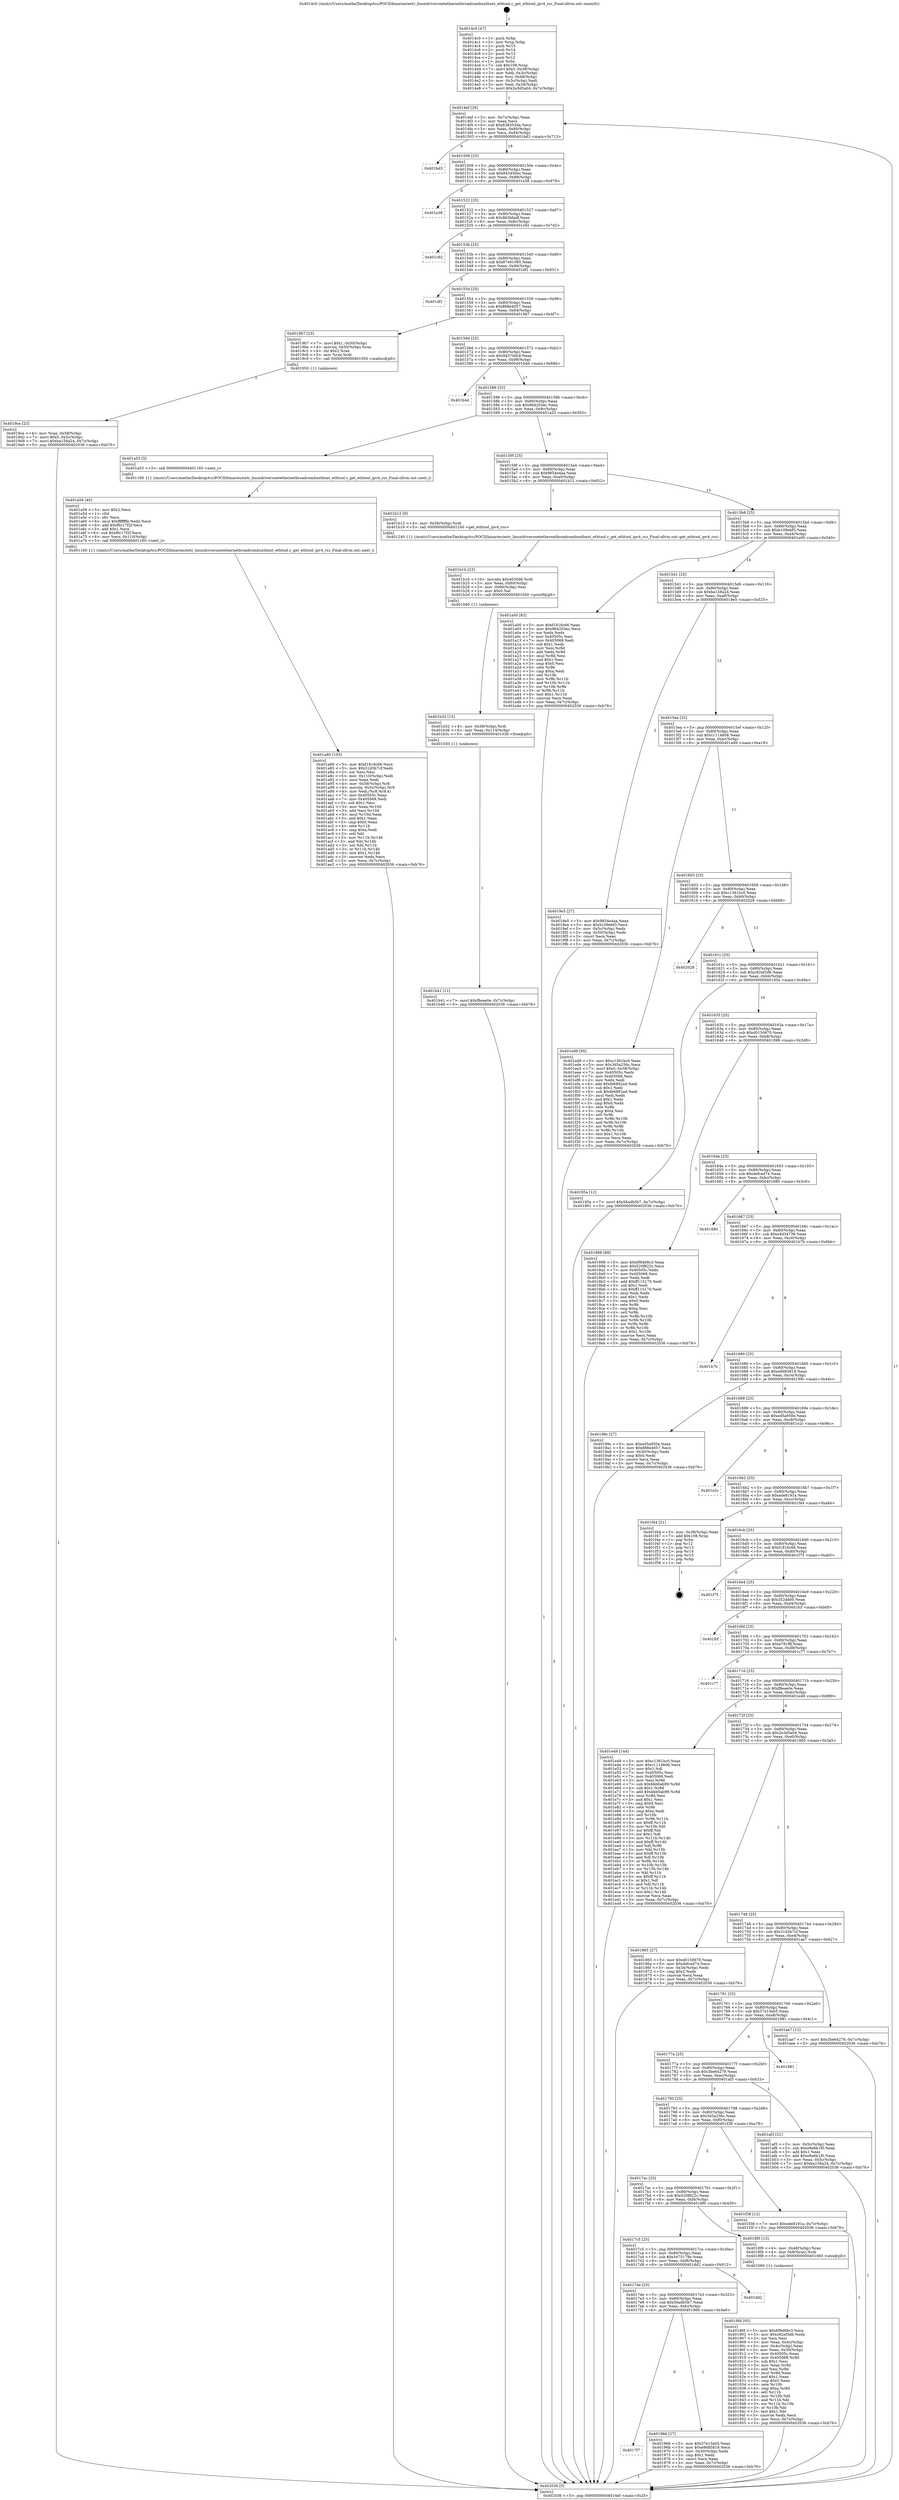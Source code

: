 digraph "0x4014c0" {
  label = "0x4014c0 (/mnt/c/Users/mathe/Desktop/tcc/POCII/binaries/extr_linuxdriversnetethernetbroadcombnxtbnxt_ethtool.c_get_ethtool_ipv4_rss_Final-ollvm.out::main(0))"
  labelloc = "t"
  node[shape=record]

  Entry [label="",width=0.3,height=0.3,shape=circle,fillcolor=black,style=filled]
  "0x4014ef" [label="{
     0x4014ef [26]\l
     | [instrs]\l
     &nbsp;&nbsp;0x4014ef \<+3\>: mov -0x7c(%rbp),%eax\l
     &nbsp;&nbsp;0x4014f2 \<+2\>: mov %eax,%ecx\l
     &nbsp;&nbsp;0x4014f4 \<+6\>: sub $0x838203da,%ecx\l
     &nbsp;&nbsp;0x4014fa \<+3\>: mov %eax,-0x80(%rbp)\l
     &nbsp;&nbsp;0x4014fd \<+6\>: mov %ecx,-0x84(%rbp)\l
     &nbsp;&nbsp;0x401503 \<+6\>: je 0000000000401bd3 \<main+0x713\>\l
  }"]
  "0x401bd3" [label="{
     0x401bd3\l
  }", style=dashed]
  "0x401509" [label="{
     0x401509 [25]\l
     | [instrs]\l
     &nbsp;&nbsp;0x401509 \<+5\>: jmp 000000000040150e \<main+0x4e\>\l
     &nbsp;&nbsp;0x40150e \<+3\>: mov -0x80(%rbp),%eax\l
     &nbsp;&nbsp;0x401511 \<+5\>: sub $0x843450ec,%eax\l
     &nbsp;&nbsp;0x401516 \<+6\>: mov %eax,-0x88(%rbp)\l
     &nbsp;&nbsp;0x40151c \<+6\>: je 0000000000401e38 \<main+0x978\>\l
  }"]
  Exit [label="",width=0.3,height=0.3,shape=circle,fillcolor=black,style=filled,peripheries=2]
  "0x401e38" [label="{
     0x401e38\l
  }", style=dashed]
  "0x401522" [label="{
     0x401522 [25]\l
     | [instrs]\l
     &nbsp;&nbsp;0x401522 \<+5\>: jmp 0000000000401527 \<main+0x67\>\l
     &nbsp;&nbsp;0x401527 \<+3\>: mov -0x80(%rbp),%eax\l
     &nbsp;&nbsp;0x40152a \<+5\>: sub $0x863bfadf,%eax\l
     &nbsp;&nbsp;0x40152f \<+6\>: mov %eax,-0x8c(%rbp)\l
     &nbsp;&nbsp;0x401535 \<+6\>: je 0000000000401c92 \<main+0x7d2\>\l
  }"]
  "0x401b41" [label="{
     0x401b41 [12]\l
     | [instrs]\l
     &nbsp;&nbsp;0x401b41 \<+7\>: movl $0xf8eae0e,-0x7c(%rbp)\l
     &nbsp;&nbsp;0x401b48 \<+5\>: jmp 0000000000402036 \<main+0xb76\>\l
  }"]
  "0x401c92" [label="{
     0x401c92\l
  }", style=dashed]
  "0x40153b" [label="{
     0x40153b [25]\l
     | [instrs]\l
     &nbsp;&nbsp;0x40153b \<+5\>: jmp 0000000000401540 \<main+0x80\>\l
     &nbsp;&nbsp;0x401540 \<+3\>: mov -0x80(%rbp),%eax\l
     &nbsp;&nbsp;0x401543 \<+5\>: sub $0x87e81085,%eax\l
     &nbsp;&nbsp;0x401548 \<+6\>: mov %eax,-0x90(%rbp)\l
     &nbsp;&nbsp;0x40154e \<+6\>: je 0000000000401df1 \<main+0x931\>\l
  }"]
  "0x401b32" [label="{
     0x401b32 [15]\l
     | [instrs]\l
     &nbsp;&nbsp;0x401b32 \<+4\>: mov -0x58(%rbp),%rdi\l
     &nbsp;&nbsp;0x401b36 \<+6\>: mov %eax,-0x114(%rbp)\l
     &nbsp;&nbsp;0x401b3c \<+5\>: call 0000000000401030 \<free@plt\>\l
     | [calls]\l
     &nbsp;&nbsp;0x401030 \{1\} (unknown)\l
  }"]
  "0x401df1" [label="{
     0x401df1\l
  }", style=dashed]
  "0x401554" [label="{
     0x401554 [25]\l
     | [instrs]\l
     &nbsp;&nbsp;0x401554 \<+5\>: jmp 0000000000401559 \<main+0x99\>\l
     &nbsp;&nbsp;0x401559 \<+3\>: mov -0x80(%rbp),%eax\l
     &nbsp;&nbsp;0x40155c \<+5\>: sub $0x888e4057,%eax\l
     &nbsp;&nbsp;0x401561 \<+6\>: mov %eax,-0x94(%rbp)\l
     &nbsp;&nbsp;0x401567 \<+6\>: je 00000000004019b7 \<main+0x4f7\>\l
  }"]
  "0x401b1b" [label="{
     0x401b1b [23]\l
     | [instrs]\l
     &nbsp;&nbsp;0x401b1b \<+10\>: movabs $0x4030d6,%rdi\l
     &nbsp;&nbsp;0x401b25 \<+3\>: mov %eax,-0x60(%rbp)\l
     &nbsp;&nbsp;0x401b28 \<+3\>: mov -0x60(%rbp),%esi\l
     &nbsp;&nbsp;0x401b2b \<+2\>: mov $0x0,%al\l
     &nbsp;&nbsp;0x401b2d \<+5\>: call 0000000000401040 \<printf@plt\>\l
     | [calls]\l
     &nbsp;&nbsp;0x401040 \{1\} (unknown)\l
  }"]
  "0x4019b7" [label="{
     0x4019b7 [23]\l
     | [instrs]\l
     &nbsp;&nbsp;0x4019b7 \<+7\>: movl $0x1,-0x50(%rbp)\l
     &nbsp;&nbsp;0x4019be \<+4\>: movslq -0x50(%rbp),%rax\l
     &nbsp;&nbsp;0x4019c2 \<+4\>: shl $0x2,%rax\l
     &nbsp;&nbsp;0x4019c6 \<+3\>: mov %rax,%rdi\l
     &nbsp;&nbsp;0x4019c9 \<+5\>: call 0000000000401050 \<malloc@plt\>\l
     | [calls]\l
     &nbsp;&nbsp;0x401050 \{1\} (unknown)\l
  }"]
  "0x40156d" [label="{
     0x40156d [25]\l
     | [instrs]\l
     &nbsp;&nbsp;0x40156d \<+5\>: jmp 0000000000401572 \<main+0xb2\>\l
     &nbsp;&nbsp;0x401572 \<+3\>: mov -0x80(%rbp),%eax\l
     &nbsp;&nbsp;0x401575 \<+5\>: sub $0x94370dc9,%eax\l
     &nbsp;&nbsp;0x40157a \<+6\>: mov %eax,-0x98(%rbp)\l
     &nbsp;&nbsp;0x401580 \<+6\>: je 0000000000401b4d \<main+0x68d\>\l
  }"]
  "0x401a80" [label="{
     0x401a80 [103]\l
     | [instrs]\l
     &nbsp;&nbsp;0x401a80 \<+5\>: mov $0xf1816c66,%ecx\l
     &nbsp;&nbsp;0x401a85 \<+5\>: mov $0x31d3b7cf,%edx\l
     &nbsp;&nbsp;0x401a8a \<+2\>: xor %esi,%esi\l
     &nbsp;&nbsp;0x401a8c \<+6\>: mov -0x110(%rbp),%edi\l
     &nbsp;&nbsp;0x401a92 \<+3\>: imul %eax,%edi\l
     &nbsp;&nbsp;0x401a95 \<+4\>: mov -0x58(%rbp),%r8\l
     &nbsp;&nbsp;0x401a99 \<+4\>: movslq -0x5c(%rbp),%r9\l
     &nbsp;&nbsp;0x401a9d \<+4\>: mov %edi,(%r8,%r9,4)\l
     &nbsp;&nbsp;0x401aa1 \<+7\>: mov 0x40505c,%eax\l
     &nbsp;&nbsp;0x401aa8 \<+7\>: mov 0x405068,%edi\l
     &nbsp;&nbsp;0x401aaf \<+3\>: sub $0x1,%esi\l
     &nbsp;&nbsp;0x401ab2 \<+3\>: mov %eax,%r10d\l
     &nbsp;&nbsp;0x401ab5 \<+3\>: add %esi,%r10d\l
     &nbsp;&nbsp;0x401ab8 \<+4\>: imul %r10d,%eax\l
     &nbsp;&nbsp;0x401abc \<+3\>: and $0x1,%eax\l
     &nbsp;&nbsp;0x401abf \<+3\>: cmp $0x0,%eax\l
     &nbsp;&nbsp;0x401ac2 \<+4\>: sete %r11b\l
     &nbsp;&nbsp;0x401ac6 \<+3\>: cmp $0xa,%edi\l
     &nbsp;&nbsp;0x401ac9 \<+3\>: setl %bl\l
     &nbsp;&nbsp;0x401acc \<+3\>: mov %r11b,%r14b\l
     &nbsp;&nbsp;0x401acf \<+3\>: and %bl,%r14b\l
     &nbsp;&nbsp;0x401ad2 \<+3\>: xor %bl,%r11b\l
     &nbsp;&nbsp;0x401ad5 \<+3\>: or %r11b,%r14b\l
     &nbsp;&nbsp;0x401ad8 \<+4\>: test $0x1,%r14b\l
     &nbsp;&nbsp;0x401adc \<+3\>: cmovne %edx,%ecx\l
     &nbsp;&nbsp;0x401adf \<+3\>: mov %ecx,-0x7c(%rbp)\l
     &nbsp;&nbsp;0x401ae2 \<+5\>: jmp 0000000000402036 \<main+0xb76\>\l
  }"]
  "0x401b4d" [label="{
     0x401b4d\l
  }", style=dashed]
  "0x401586" [label="{
     0x401586 [25]\l
     | [instrs]\l
     &nbsp;&nbsp;0x401586 \<+5\>: jmp 000000000040158b \<main+0xcb\>\l
     &nbsp;&nbsp;0x40158b \<+3\>: mov -0x80(%rbp),%eax\l
     &nbsp;&nbsp;0x40158e \<+5\>: sub $0x964203ec,%eax\l
     &nbsp;&nbsp;0x401593 \<+6\>: mov %eax,-0x9c(%rbp)\l
     &nbsp;&nbsp;0x401599 \<+6\>: je 0000000000401a53 \<main+0x593\>\l
  }"]
  "0x401a58" [label="{
     0x401a58 [40]\l
     | [instrs]\l
     &nbsp;&nbsp;0x401a58 \<+5\>: mov $0x2,%ecx\l
     &nbsp;&nbsp;0x401a5d \<+1\>: cltd\l
     &nbsp;&nbsp;0x401a5e \<+2\>: idiv %ecx\l
     &nbsp;&nbsp;0x401a60 \<+6\>: imul $0xfffffffe,%edx,%ecx\l
     &nbsp;&nbsp;0x401a66 \<+6\>: add $0xf6c17f2f,%ecx\l
     &nbsp;&nbsp;0x401a6c \<+3\>: add $0x1,%ecx\l
     &nbsp;&nbsp;0x401a6f \<+6\>: sub $0xf6c17f2f,%ecx\l
     &nbsp;&nbsp;0x401a75 \<+6\>: mov %ecx,-0x110(%rbp)\l
     &nbsp;&nbsp;0x401a7b \<+5\>: call 0000000000401160 \<next_i\>\l
     | [calls]\l
     &nbsp;&nbsp;0x401160 \{1\} (/mnt/c/Users/mathe/Desktop/tcc/POCII/binaries/extr_linuxdriversnetethernetbroadcombnxtbnxt_ethtool.c_get_ethtool_ipv4_rss_Final-ollvm.out::next_i)\l
  }"]
  "0x401a53" [label="{
     0x401a53 [5]\l
     | [instrs]\l
     &nbsp;&nbsp;0x401a53 \<+5\>: call 0000000000401160 \<next_i\>\l
     | [calls]\l
     &nbsp;&nbsp;0x401160 \{1\} (/mnt/c/Users/mathe/Desktop/tcc/POCII/binaries/extr_linuxdriversnetethernetbroadcombnxtbnxt_ethtool.c_get_ethtool_ipv4_rss_Final-ollvm.out::next_i)\l
  }"]
  "0x40159f" [label="{
     0x40159f [25]\l
     | [instrs]\l
     &nbsp;&nbsp;0x40159f \<+5\>: jmp 00000000004015a4 \<main+0xe4\>\l
     &nbsp;&nbsp;0x4015a4 \<+3\>: mov -0x80(%rbp),%eax\l
     &nbsp;&nbsp;0x4015a7 \<+5\>: sub $0x9854e4aa,%eax\l
     &nbsp;&nbsp;0x4015ac \<+6\>: mov %eax,-0xa0(%rbp)\l
     &nbsp;&nbsp;0x4015b2 \<+6\>: je 0000000000401b12 \<main+0x652\>\l
  }"]
  "0x4019ce" [label="{
     0x4019ce [23]\l
     | [instrs]\l
     &nbsp;&nbsp;0x4019ce \<+4\>: mov %rax,-0x58(%rbp)\l
     &nbsp;&nbsp;0x4019d2 \<+7\>: movl $0x0,-0x5c(%rbp)\l
     &nbsp;&nbsp;0x4019d9 \<+7\>: movl $0xba158a24,-0x7c(%rbp)\l
     &nbsp;&nbsp;0x4019e0 \<+5\>: jmp 0000000000402036 \<main+0xb76\>\l
  }"]
  "0x401b12" [label="{
     0x401b12 [9]\l
     | [instrs]\l
     &nbsp;&nbsp;0x401b12 \<+4\>: mov -0x58(%rbp),%rdi\l
     &nbsp;&nbsp;0x401b16 \<+5\>: call 0000000000401240 \<get_ethtool_ipv4_rss\>\l
     | [calls]\l
     &nbsp;&nbsp;0x401240 \{1\} (/mnt/c/Users/mathe/Desktop/tcc/POCII/binaries/extr_linuxdriversnetethernetbroadcombnxtbnxt_ethtool.c_get_ethtool_ipv4_rss_Final-ollvm.out::get_ethtool_ipv4_rss)\l
  }"]
  "0x4015b8" [label="{
     0x4015b8 [25]\l
     | [instrs]\l
     &nbsp;&nbsp;0x4015b8 \<+5\>: jmp 00000000004015bd \<main+0xfd\>\l
     &nbsp;&nbsp;0x4015bd \<+3\>: mov -0x80(%rbp),%eax\l
     &nbsp;&nbsp;0x4015c0 \<+5\>: sub $0xb109ebf3,%eax\l
     &nbsp;&nbsp;0x4015c5 \<+6\>: mov %eax,-0xa4(%rbp)\l
     &nbsp;&nbsp;0x4015cb \<+6\>: je 0000000000401a00 \<main+0x540\>\l
  }"]
  "0x4017f7" [label="{
     0x4017f7\l
  }", style=dashed]
  "0x401a00" [label="{
     0x401a00 [83]\l
     | [instrs]\l
     &nbsp;&nbsp;0x401a00 \<+5\>: mov $0xf1816c66,%eax\l
     &nbsp;&nbsp;0x401a05 \<+5\>: mov $0x964203ec,%ecx\l
     &nbsp;&nbsp;0x401a0a \<+2\>: xor %edx,%edx\l
     &nbsp;&nbsp;0x401a0c \<+7\>: mov 0x40505c,%esi\l
     &nbsp;&nbsp;0x401a13 \<+7\>: mov 0x405068,%edi\l
     &nbsp;&nbsp;0x401a1a \<+3\>: sub $0x1,%edx\l
     &nbsp;&nbsp;0x401a1d \<+3\>: mov %esi,%r8d\l
     &nbsp;&nbsp;0x401a20 \<+3\>: add %edx,%r8d\l
     &nbsp;&nbsp;0x401a23 \<+4\>: imul %r8d,%esi\l
     &nbsp;&nbsp;0x401a27 \<+3\>: and $0x1,%esi\l
     &nbsp;&nbsp;0x401a2a \<+3\>: cmp $0x0,%esi\l
     &nbsp;&nbsp;0x401a2d \<+4\>: sete %r9b\l
     &nbsp;&nbsp;0x401a31 \<+3\>: cmp $0xa,%edi\l
     &nbsp;&nbsp;0x401a34 \<+4\>: setl %r10b\l
     &nbsp;&nbsp;0x401a38 \<+3\>: mov %r9b,%r11b\l
     &nbsp;&nbsp;0x401a3b \<+3\>: and %r10b,%r11b\l
     &nbsp;&nbsp;0x401a3e \<+3\>: xor %r10b,%r9b\l
     &nbsp;&nbsp;0x401a41 \<+3\>: or %r9b,%r11b\l
     &nbsp;&nbsp;0x401a44 \<+4\>: test $0x1,%r11b\l
     &nbsp;&nbsp;0x401a48 \<+3\>: cmovne %ecx,%eax\l
     &nbsp;&nbsp;0x401a4b \<+3\>: mov %eax,-0x7c(%rbp)\l
     &nbsp;&nbsp;0x401a4e \<+5\>: jmp 0000000000402036 \<main+0xb76\>\l
  }"]
  "0x4015d1" [label="{
     0x4015d1 [25]\l
     | [instrs]\l
     &nbsp;&nbsp;0x4015d1 \<+5\>: jmp 00000000004015d6 \<main+0x116\>\l
     &nbsp;&nbsp;0x4015d6 \<+3\>: mov -0x80(%rbp),%eax\l
     &nbsp;&nbsp;0x4015d9 \<+5\>: sub $0xba158a24,%eax\l
     &nbsp;&nbsp;0x4015de \<+6\>: mov %eax,-0xa8(%rbp)\l
     &nbsp;&nbsp;0x4015e4 \<+6\>: je 00000000004019e5 \<main+0x525\>\l
  }"]
  "0x401966" [label="{
     0x401966 [27]\l
     | [instrs]\l
     &nbsp;&nbsp;0x401966 \<+5\>: mov $0x37e15eb5,%eax\l
     &nbsp;&nbsp;0x40196b \<+5\>: mov $0xe9d85819,%ecx\l
     &nbsp;&nbsp;0x401970 \<+3\>: mov -0x30(%rbp),%edx\l
     &nbsp;&nbsp;0x401973 \<+3\>: cmp $0x1,%edx\l
     &nbsp;&nbsp;0x401976 \<+3\>: cmovl %ecx,%eax\l
     &nbsp;&nbsp;0x401979 \<+3\>: mov %eax,-0x7c(%rbp)\l
     &nbsp;&nbsp;0x40197c \<+5\>: jmp 0000000000402036 \<main+0xb76\>\l
  }"]
  "0x4019e5" [label="{
     0x4019e5 [27]\l
     | [instrs]\l
     &nbsp;&nbsp;0x4019e5 \<+5\>: mov $0x9854e4aa,%eax\l
     &nbsp;&nbsp;0x4019ea \<+5\>: mov $0xb109ebf3,%ecx\l
     &nbsp;&nbsp;0x4019ef \<+3\>: mov -0x5c(%rbp),%edx\l
     &nbsp;&nbsp;0x4019f2 \<+3\>: cmp -0x50(%rbp),%edx\l
     &nbsp;&nbsp;0x4019f5 \<+3\>: cmovl %ecx,%eax\l
     &nbsp;&nbsp;0x4019f8 \<+3\>: mov %eax,-0x7c(%rbp)\l
     &nbsp;&nbsp;0x4019fb \<+5\>: jmp 0000000000402036 \<main+0xb76\>\l
  }"]
  "0x4015ea" [label="{
     0x4015ea [25]\l
     | [instrs]\l
     &nbsp;&nbsp;0x4015ea \<+5\>: jmp 00000000004015ef \<main+0x12f\>\l
     &nbsp;&nbsp;0x4015ef \<+3\>: mov -0x80(%rbp),%eax\l
     &nbsp;&nbsp;0x4015f2 \<+5\>: sub $0xc1114606,%eax\l
     &nbsp;&nbsp;0x4015f7 \<+6\>: mov %eax,-0xac(%rbp)\l
     &nbsp;&nbsp;0x4015fd \<+6\>: je 0000000000401ed9 \<main+0xa19\>\l
  }"]
  "0x4017de" [label="{
     0x4017de [25]\l
     | [instrs]\l
     &nbsp;&nbsp;0x4017de \<+5\>: jmp 00000000004017e3 \<main+0x323\>\l
     &nbsp;&nbsp;0x4017e3 \<+3\>: mov -0x80(%rbp),%eax\l
     &nbsp;&nbsp;0x4017e6 \<+5\>: sub $0x56adb5b7,%eax\l
     &nbsp;&nbsp;0x4017eb \<+6\>: mov %eax,-0xfc(%rbp)\l
     &nbsp;&nbsp;0x4017f1 \<+6\>: je 0000000000401966 \<main+0x4a6\>\l
  }"]
  "0x401ed9" [label="{
     0x401ed9 [95]\l
     | [instrs]\l
     &nbsp;&nbsp;0x401ed9 \<+5\>: mov $0xc1361bc0,%eax\l
     &nbsp;&nbsp;0x401ede \<+5\>: mov $0x3d5a256c,%ecx\l
     &nbsp;&nbsp;0x401ee3 \<+7\>: movl $0x0,-0x38(%rbp)\l
     &nbsp;&nbsp;0x401eea \<+7\>: mov 0x40505c,%edx\l
     &nbsp;&nbsp;0x401ef1 \<+7\>: mov 0x405068,%esi\l
     &nbsp;&nbsp;0x401ef8 \<+2\>: mov %edx,%edi\l
     &nbsp;&nbsp;0x401efa \<+6\>: add $0xfe6892ad,%edi\l
     &nbsp;&nbsp;0x401f00 \<+3\>: sub $0x1,%edi\l
     &nbsp;&nbsp;0x401f03 \<+6\>: sub $0xfe6892ad,%edi\l
     &nbsp;&nbsp;0x401f09 \<+3\>: imul %edi,%edx\l
     &nbsp;&nbsp;0x401f0c \<+3\>: and $0x1,%edx\l
     &nbsp;&nbsp;0x401f0f \<+3\>: cmp $0x0,%edx\l
     &nbsp;&nbsp;0x401f12 \<+4\>: sete %r8b\l
     &nbsp;&nbsp;0x401f16 \<+3\>: cmp $0xa,%esi\l
     &nbsp;&nbsp;0x401f19 \<+4\>: setl %r9b\l
     &nbsp;&nbsp;0x401f1d \<+3\>: mov %r8b,%r10b\l
     &nbsp;&nbsp;0x401f20 \<+3\>: and %r9b,%r10b\l
     &nbsp;&nbsp;0x401f23 \<+3\>: xor %r9b,%r8b\l
     &nbsp;&nbsp;0x401f26 \<+3\>: or %r8b,%r10b\l
     &nbsp;&nbsp;0x401f29 \<+4\>: test $0x1,%r10b\l
     &nbsp;&nbsp;0x401f2d \<+3\>: cmovne %ecx,%eax\l
     &nbsp;&nbsp;0x401f30 \<+3\>: mov %eax,-0x7c(%rbp)\l
     &nbsp;&nbsp;0x401f33 \<+5\>: jmp 0000000000402036 \<main+0xb76\>\l
  }"]
  "0x401603" [label="{
     0x401603 [25]\l
     | [instrs]\l
     &nbsp;&nbsp;0x401603 \<+5\>: jmp 0000000000401608 \<main+0x148\>\l
     &nbsp;&nbsp;0x401608 \<+3\>: mov -0x80(%rbp),%eax\l
     &nbsp;&nbsp;0x40160b \<+5\>: sub $0xc1361bc0,%eax\l
     &nbsp;&nbsp;0x401610 \<+6\>: mov %eax,-0xb0(%rbp)\l
     &nbsp;&nbsp;0x401616 \<+6\>: je 0000000000402028 \<main+0xb68\>\l
  }"]
  "0x401dd2" [label="{
     0x401dd2\l
  }", style=dashed]
  "0x402028" [label="{
     0x402028\l
  }", style=dashed]
  "0x40161c" [label="{
     0x40161c [25]\l
     | [instrs]\l
     &nbsp;&nbsp;0x40161c \<+5\>: jmp 0000000000401621 \<main+0x161\>\l
     &nbsp;&nbsp;0x401621 \<+3\>: mov -0x80(%rbp),%eax\l
     &nbsp;&nbsp;0x401624 \<+5\>: sub $0xc82ef3d6,%eax\l
     &nbsp;&nbsp;0x401629 \<+6\>: mov %eax,-0xb4(%rbp)\l
     &nbsp;&nbsp;0x40162f \<+6\>: je 000000000040195a \<main+0x49a\>\l
  }"]
  "0x4018fd" [label="{
     0x4018fd [93]\l
     | [instrs]\l
     &nbsp;&nbsp;0x4018fd \<+5\>: mov $0x6f9d68c3,%ecx\l
     &nbsp;&nbsp;0x401902 \<+5\>: mov $0xc82ef3d6,%edx\l
     &nbsp;&nbsp;0x401907 \<+2\>: xor %esi,%esi\l
     &nbsp;&nbsp;0x401909 \<+3\>: mov %eax,-0x4c(%rbp)\l
     &nbsp;&nbsp;0x40190c \<+3\>: mov -0x4c(%rbp),%eax\l
     &nbsp;&nbsp;0x40190f \<+3\>: mov %eax,-0x30(%rbp)\l
     &nbsp;&nbsp;0x401912 \<+7\>: mov 0x40505c,%eax\l
     &nbsp;&nbsp;0x401919 \<+8\>: mov 0x405068,%r8d\l
     &nbsp;&nbsp;0x401921 \<+3\>: sub $0x1,%esi\l
     &nbsp;&nbsp;0x401924 \<+3\>: mov %eax,%r9d\l
     &nbsp;&nbsp;0x401927 \<+3\>: add %esi,%r9d\l
     &nbsp;&nbsp;0x40192a \<+4\>: imul %r9d,%eax\l
     &nbsp;&nbsp;0x40192e \<+3\>: and $0x1,%eax\l
     &nbsp;&nbsp;0x401931 \<+3\>: cmp $0x0,%eax\l
     &nbsp;&nbsp;0x401934 \<+4\>: sete %r10b\l
     &nbsp;&nbsp;0x401938 \<+4\>: cmp $0xa,%r8d\l
     &nbsp;&nbsp;0x40193c \<+4\>: setl %r11b\l
     &nbsp;&nbsp;0x401940 \<+3\>: mov %r10b,%bl\l
     &nbsp;&nbsp;0x401943 \<+3\>: and %r11b,%bl\l
     &nbsp;&nbsp;0x401946 \<+3\>: xor %r11b,%r10b\l
     &nbsp;&nbsp;0x401949 \<+3\>: or %r10b,%bl\l
     &nbsp;&nbsp;0x40194c \<+3\>: test $0x1,%bl\l
     &nbsp;&nbsp;0x40194f \<+3\>: cmovne %edx,%ecx\l
     &nbsp;&nbsp;0x401952 \<+3\>: mov %ecx,-0x7c(%rbp)\l
     &nbsp;&nbsp;0x401955 \<+5\>: jmp 0000000000402036 \<main+0xb76\>\l
  }"]
  "0x40195a" [label="{
     0x40195a [12]\l
     | [instrs]\l
     &nbsp;&nbsp;0x40195a \<+7\>: movl $0x56adb5b7,-0x7c(%rbp)\l
     &nbsp;&nbsp;0x401961 \<+5\>: jmp 0000000000402036 \<main+0xb76\>\l
  }"]
  "0x401635" [label="{
     0x401635 [25]\l
     | [instrs]\l
     &nbsp;&nbsp;0x401635 \<+5\>: jmp 000000000040163a \<main+0x17a\>\l
     &nbsp;&nbsp;0x40163a \<+3\>: mov -0x80(%rbp),%eax\l
     &nbsp;&nbsp;0x40163d \<+5\>: sub $0xd0150670,%eax\l
     &nbsp;&nbsp;0x401642 \<+6\>: mov %eax,-0xb8(%rbp)\l
     &nbsp;&nbsp;0x401648 \<+6\>: je 0000000000401898 \<main+0x3d8\>\l
  }"]
  "0x4017c5" [label="{
     0x4017c5 [25]\l
     | [instrs]\l
     &nbsp;&nbsp;0x4017c5 \<+5\>: jmp 00000000004017ca \<main+0x30a\>\l
     &nbsp;&nbsp;0x4017ca \<+3\>: mov -0x80(%rbp),%eax\l
     &nbsp;&nbsp;0x4017cd \<+5\>: sub $0x5475178e,%eax\l
     &nbsp;&nbsp;0x4017d2 \<+6\>: mov %eax,-0xf8(%rbp)\l
     &nbsp;&nbsp;0x4017d8 \<+6\>: je 0000000000401dd2 \<main+0x912\>\l
  }"]
  "0x401898" [label="{
     0x401898 [88]\l
     | [instrs]\l
     &nbsp;&nbsp;0x401898 \<+5\>: mov $0x6f9d68c3,%eax\l
     &nbsp;&nbsp;0x40189d \<+5\>: mov $0x520f822c,%ecx\l
     &nbsp;&nbsp;0x4018a2 \<+7\>: mov 0x40505c,%edx\l
     &nbsp;&nbsp;0x4018a9 \<+7\>: mov 0x405068,%esi\l
     &nbsp;&nbsp;0x4018b0 \<+2\>: mov %edx,%edi\l
     &nbsp;&nbsp;0x4018b2 \<+6\>: add $0xff115170,%edi\l
     &nbsp;&nbsp;0x4018b8 \<+3\>: sub $0x1,%edi\l
     &nbsp;&nbsp;0x4018bb \<+6\>: sub $0xff115170,%edi\l
     &nbsp;&nbsp;0x4018c1 \<+3\>: imul %edi,%edx\l
     &nbsp;&nbsp;0x4018c4 \<+3\>: and $0x1,%edx\l
     &nbsp;&nbsp;0x4018c7 \<+3\>: cmp $0x0,%edx\l
     &nbsp;&nbsp;0x4018ca \<+4\>: sete %r8b\l
     &nbsp;&nbsp;0x4018ce \<+3\>: cmp $0xa,%esi\l
     &nbsp;&nbsp;0x4018d1 \<+4\>: setl %r9b\l
     &nbsp;&nbsp;0x4018d5 \<+3\>: mov %r8b,%r10b\l
     &nbsp;&nbsp;0x4018d8 \<+3\>: and %r9b,%r10b\l
     &nbsp;&nbsp;0x4018db \<+3\>: xor %r9b,%r8b\l
     &nbsp;&nbsp;0x4018de \<+3\>: or %r8b,%r10b\l
     &nbsp;&nbsp;0x4018e1 \<+4\>: test $0x1,%r10b\l
     &nbsp;&nbsp;0x4018e5 \<+3\>: cmovne %ecx,%eax\l
     &nbsp;&nbsp;0x4018e8 \<+3\>: mov %eax,-0x7c(%rbp)\l
     &nbsp;&nbsp;0x4018eb \<+5\>: jmp 0000000000402036 \<main+0xb76\>\l
  }"]
  "0x40164e" [label="{
     0x40164e [25]\l
     | [instrs]\l
     &nbsp;&nbsp;0x40164e \<+5\>: jmp 0000000000401653 \<main+0x193\>\l
     &nbsp;&nbsp;0x401653 \<+3\>: mov -0x80(%rbp),%eax\l
     &nbsp;&nbsp;0x401656 \<+5\>: sub $0xdefced74,%eax\l
     &nbsp;&nbsp;0x40165b \<+6\>: mov %eax,-0xbc(%rbp)\l
     &nbsp;&nbsp;0x401661 \<+6\>: je 0000000000401880 \<main+0x3c0\>\l
  }"]
  "0x4018f0" [label="{
     0x4018f0 [13]\l
     | [instrs]\l
     &nbsp;&nbsp;0x4018f0 \<+4\>: mov -0x48(%rbp),%rax\l
     &nbsp;&nbsp;0x4018f4 \<+4\>: mov 0x8(%rax),%rdi\l
     &nbsp;&nbsp;0x4018f8 \<+5\>: call 0000000000401060 \<atoi@plt\>\l
     | [calls]\l
     &nbsp;&nbsp;0x401060 \{1\} (unknown)\l
  }"]
  "0x401880" [label="{
     0x401880\l
  }", style=dashed]
  "0x401667" [label="{
     0x401667 [25]\l
     | [instrs]\l
     &nbsp;&nbsp;0x401667 \<+5\>: jmp 000000000040166c \<main+0x1ac\>\l
     &nbsp;&nbsp;0x40166c \<+3\>: mov -0x80(%rbp),%eax\l
     &nbsp;&nbsp;0x40166f \<+5\>: sub $0xe4d34739,%eax\l
     &nbsp;&nbsp;0x401674 \<+6\>: mov %eax,-0xc0(%rbp)\l
     &nbsp;&nbsp;0x40167a \<+6\>: je 0000000000401b7b \<main+0x6bb\>\l
  }"]
  "0x4017ac" [label="{
     0x4017ac [25]\l
     | [instrs]\l
     &nbsp;&nbsp;0x4017ac \<+5\>: jmp 00000000004017b1 \<main+0x2f1\>\l
     &nbsp;&nbsp;0x4017b1 \<+3\>: mov -0x80(%rbp),%eax\l
     &nbsp;&nbsp;0x4017b4 \<+5\>: sub $0x520f822c,%eax\l
     &nbsp;&nbsp;0x4017b9 \<+6\>: mov %eax,-0xf4(%rbp)\l
     &nbsp;&nbsp;0x4017bf \<+6\>: je 00000000004018f0 \<main+0x430\>\l
  }"]
  "0x401b7b" [label="{
     0x401b7b\l
  }", style=dashed]
  "0x401680" [label="{
     0x401680 [25]\l
     | [instrs]\l
     &nbsp;&nbsp;0x401680 \<+5\>: jmp 0000000000401685 \<main+0x1c5\>\l
     &nbsp;&nbsp;0x401685 \<+3\>: mov -0x80(%rbp),%eax\l
     &nbsp;&nbsp;0x401688 \<+5\>: sub $0xe9d85819,%eax\l
     &nbsp;&nbsp;0x40168d \<+6\>: mov %eax,-0xc4(%rbp)\l
     &nbsp;&nbsp;0x401693 \<+6\>: je 000000000040199c \<main+0x4dc\>\l
  }"]
  "0x401f38" [label="{
     0x401f38 [12]\l
     | [instrs]\l
     &nbsp;&nbsp;0x401f38 \<+7\>: movl $0xede8191a,-0x7c(%rbp)\l
     &nbsp;&nbsp;0x401f3f \<+5\>: jmp 0000000000402036 \<main+0xb76\>\l
  }"]
  "0x40199c" [label="{
     0x40199c [27]\l
     | [instrs]\l
     &nbsp;&nbsp;0x40199c \<+5\>: mov $0xed5a950e,%eax\l
     &nbsp;&nbsp;0x4019a1 \<+5\>: mov $0x888e4057,%ecx\l
     &nbsp;&nbsp;0x4019a6 \<+3\>: mov -0x30(%rbp),%edx\l
     &nbsp;&nbsp;0x4019a9 \<+3\>: cmp $0x0,%edx\l
     &nbsp;&nbsp;0x4019ac \<+3\>: cmove %ecx,%eax\l
     &nbsp;&nbsp;0x4019af \<+3\>: mov %eax,-0x7c(%rbp)\l
     &nbsp;&nbsp;0x4019b2 \<+5\>: jmp 0000000000402036 \<main+0xb76\>\l
  }"]
  "0x401699" [label="{
     0x401699 [25]\l
     | [instrs]\l
     &nbsp;&nbsp;0x401699 \<+5\>: jmp 000000000040169e \<main+0x1de\>\l
     &nbsp;&nbsp;0x40169e \<+3\>: mov -0x80(%rbp),%eax\l
     &nbsp;&nbsp;0x4016a1 \<+5\>: sub $0xed5a950e,%eax\l
     &nbsp;&nbsp;0x4016a6 \<+6\>: mov %eax,-0xc8(%rbp)\l
     &nbsp;&nbsp;0x4016ac \<+6\>: je 0000000000401e2c \<main+0x96c\>\l
  }"]
  "0x401793" [label="{
     0x401793 [25]\l
     | [instrs]\l
     &nbsp;&nbsp;0x401793 \<+5\>: jmp 0000000000401798 \<main+0x2d8\>\l
     &nbsp;&nbsp;0x401798 \<+3\>: mov -0x80(%rbp),%eax\l
     &nbsp;&nbsp;0x40179b \<+5\>: sub $0x3d5a256c,%eax\l
     &nbsp;&nbsp;0x4017a0 \<+6\>: mov %eax,-0xf0(%rbp)\l
     &nbsp;&nbsp;0x4017a6 \<+6\>: je 0000000000401f38 \<main+0xa78\>\l
  }"]
  "0x401e2c" [label="{
     0x401e2c\l
  }", style=dashed]
  "0x4016b2" [label="{
     0x4016b2 [25]\l
     | [instrs]\l
     &nbsp;&nbsp;0x4016b2 \<+5\>: jmp 00000000004016b7 \<main+0x1f7\>\l
     &nbsp;&nbsp;0x4016b7 \<+3\>: mov -0x80(%rbp),%eax\l
     &nbsp;&nbsp;0x4016ba \<+5\>: sub $0xede8191a,%eax\l
     &nbsp;&nbsp;0x4016bf \<+6\>: mov %eax,-0xcc(%rbp)\l
     &nbsp;&nbsp;0x4016c5 \<+6\>: je 0000000000401f44 \<main+0xa84\>\l
  }"]
  "0x401af3" [label="{
     0x401af3 [31]\l
     | [instrs]\l
     &nbsp;&nbsp;0x401af3 \<+3\>: mov -0x5c(%rbp),%eax\l
     &nbsp;&nbsp;0x401af6 \<+5\>: sub $0xe9a6b1f0,%eax\l
     &nbsp;&nbsp;0x401afb \<+3\>: add $0x1,%eax\l
     &nbsp;&nbsp;0x401afe \<+5\>: add $0xe9a6b1f0,%eax\l
     &nbsp;&nbsp;0x401b03 \<+3\>: mov %eax,-0x5c(%rbp)\l
     &nbsp;&nbsp;0x401b06 \<+7\>: movl $0xba158a24,-0x7c(%rbp)\l
     &nbsp;&nbsp;0x401b0d \<+5\>: jmp 0000000000402036 \<main+0xb76\>\l
  }"]
  "0x401f44" [label="{
     0x401f44 [21]\l
     | [instrs]\l
     &nbsp;&nbsp;0x401f44 \<+3\>: mov -0x38(%rbp),%eax\l
     &nbsp;&nbsp;0x401f47 \<+7\>: add $0x108,%rsp\l
     &nbsp;&nbsp;0x401f4e \<+1\>: pop %rbx\l
     &nbsp;&nbsp;0x401f4f \<+2\>: pop %r12\l
     &nbsp;&nbsp;0x401f51 \<+2\>: pop %r13\l
     &nbsp;&nbsp;0x401f53 \<+2\>: pop %r14\l
     &nbsp;&nbsp;0x401f55 \<+2\>: pop %r15\l
     &nbsp;&nbsp;0x401f57 \<+1\>: pop %rbp\l
     &nbsp;&nbsp;0x401f58 \<+1\>: ret\l
  }"]
  "0x4016cb" [label="{
     0x4016cb [25]\l
     | [instrs]\l
     &nbsp;&nbsp;0x4016cb \<+5\>: jmp 00000000004016d0 \<main+0x210\>\l
     &nbsp;&nbsp;0x4016d0 \<+3\>: mov -0x80(%rbp),%eax\l
     &nbsp;&nbsp;0x4016d3 \<+5\>: sub $0xf1816c66,%eax\l
     &nbsp;&nbsp;0x4016d8 \<+6\>: mov %eax,-0xd0(%rbp)\l
     &nbsp;&nbsp;0x4016de \<+6\>: je 0000000000401f75 \<main+0xab5\>\l
  }"]
  "0x40177a" [label="{
     0x40177a [25]\l
     | [instrs]\l
     &nbsp;&nbsp;0x40177a \<+5\>: jmp 000000000040177f \<main+0x2bf\>\l
     &nbsp;&nbsp;0x40177f \<+3\>: mov -0x80(%rbp),%eax\l
     &nbsp;&nbsp;0x401782 \<+5\>: sub $0x3be64279,%eax\l
     &nbsp;&nbsp;0x401787 \<+6\>: mov %eax,-0xec(%rbp)\l
     &nbsp;&nbsp;0x40178d \<+6\>: je 0000000000401af3 \<main+0x633\>\l
  }"]
  "0x401f75" [label="{
     0x401f75\l
  }", style=dashed]
  "0x4016e4" [label="{
     0x4016e4 [25]\l
     | [instrs]\l
     &nbsp;&nbsp;0x4016e4 \<+5\>: jmp 00000000004016e9 \<main+0x229\>\l
     &nbsp;&nbsp;0x4016e9 \<+3\>: mov -0x80(%rbp),%eax\l
     &nbsp;&nbsp;0x4016ec \<+5\>: sub $0x352dd00,%eax\l
     &nbsp;&nbsp;0x4016f1 \<+6\>: mov %eax,-0xd4(%rbp)\l
     &nbsp;&nbsp;0x4016f7 \<+6\>: je 0000000000401fcf \<main+0xb0f\>\l
  }"]
  "0x401981" [label="{
     0x401981\l
  }", style=dashed]
  "0x401fcf" [label="{
     0x401fcf\l
  }", style=dashed]
  "0x4016fd" [label="{
     0x4016fd [25]\l
     | [instrs]\l
     &nbsp;&nbsp;0x4016fd \<+5\>: jmp 0000000000401702 \<main+0x242\>\l
     &nbsp;&nbsp;0x401702 \<+3\>: mov -0x80(%rbp),%eax\l
     &nbsp;&nbsp;0x401705 \<+5\>: sub $0xe791fff,%eax\l
     &nbsp;&nbsp;0x40170a \<+6\>: mov %eax,-0xd8(%rbp)\l
     &nbsp;&nbsp;0x401710 \<+6\>: je 0000000000401c77 \<main+0x7b7\>\l
  }"]
  "0x401761" [label="{
     0x401761 [25]\l
     | [instrs]\l
     &nbsp;&nbsp;0x401761 \<+5\>: jmp 0000000000401766 \<main+0x2a6\>\l
     &nbsp;&nbsp;0x401766 \<+3\>: mov -0x80(%rbp),%eax\l
     &nbsp;&nbsp;0x401769 \<+5\>: sub $0x37e15eb5,%eax\l
     &nbsp;&nbsp;0x40176e \<+6\>: mov %eax,-0xe8(%rbp)\l
     &nbsp;&nbsp;0x401774 \<+6\>: je 0000000000401981 \<main+0x4c1\>\l
  }"]
  "0x401c77" [label="{
     0x401c77\l
  }", style=dashed]
  "0x401716" [label="{
     0x401716 [25]\l
     | [instrs]\l
     &nbsp;&nbsp;0x401716 \<+5\>: jmp 000000000040171b \<main+0x25b\>\l
     &nbsp;&nbsp;0x40171b \<+3\>: mov -0x80(%rbp),%eax\l
     &nbsp;&nbsp;0x40171e \<+5\>: sub $0xf8eae0e,%eax\l
     &nbsp;&nbsp;0x401723 \<+6\>: mov %eax,-0xdc(%rbp)\l
     &nbsp;&nbsp;0x401729 \<+6\>: je 0000000000401e49 \<main+0x989\>\l
  }"]
  "0x401ae7" [label="{
     0x401ae7 [12]\l
     | [instrs]\l
     &nbsp;&nbsp;0x401ae7 \<+7\>: movl $0x3be64279,-0x7c(%rbp)\l
     &nbsp;&nbsp;0x401aee \<+5\>: jmp 0000000000402036 \<main+0xb76\>\l
  }"]
  "0x401e49" [label="{
     0x401e49 [144]\l
     | [instrs]\l
     &nbsp;&nbsp;0x401e49 \<+5\>: mov $0xc1361bc0,%eax\l
     &nbsp;&nbsp;0x401e4e \<+5\>: mov $0xc1114606,%ecx\l
     &nbsp;&nbsp;0x401e53 \<+2\>: mov $0x1,%dl\l
     &nbsp;&nbsp;0x401e55 \<+7\>: mov 0x40505c,%esi\l
     &nbsp;&nbsp;0x401e5c \<+7\>: mov 0x405068,%edi\l
     &nbsp;&nbsp;0x401e63 \<+3\>: mov %esi,%r8d\l
     &nbsp;&nbsp;0x401e66 \<+7\>: sub $0xbbb0ab99,%r8d\l
     &nbsp;&nbsp;0x401e6d \<+4\>: sub $0x1,%r8d\l
     &nbsp;&nbsp;0x401e71 \<+7\>: add $0xbbb0ab99,%r8d\l
     &nbsp;&nbsp;0x401e78 \<+4\>: imul %r8d,%esi\l
     &nbsp;&nbsp;0x401e7c \<+3\>: and $0x1,%esi\l
     &nbsp;&nbsp;0x401e7f \<+3\>: cmp $0x0,%esi\l
     &nbsp;&nbsp;0x401e82 \<+4\>: sete %r9b\l
     &nbsp;&nbsp;0x401e86 \<+3\>: cmp $0xa,%edi\l
     &nbsp;&nbsp;0x401e89 \<+4\>: setl %r10b\l
     &nbsp;&nbsp;0x401e8d \<+3\>: mov %r9b,%r11b\l
     &nbsp;&nbsp;0x401e90 \<+4\>: xor $0xff,%r11b\l
     &nbsp;&nbsp;0x401e94 \<+3\>: mov %r10b,%bl\l
     &nbsp;&nbsp;0x401e97 \<+3\>: xor $0xff,%bl\l
     &nbsp;&nbsp;0x401e9a \<+3\>: xor $0x1,%dl\l
     &nbsp;&nbsp;0x401e9d \<+3\>: mov %r11b,%r14b\l
     &nbsp;&nbsp;0x401ea0 \<+4\>: and $0xff,%r14b\l
     &nbsp;&nbsp;0x401ea4 \<+3\>: and %dl,%r9b\l
     &nbsp;&nbsp;0x401ea7 \<+3\>: mov %bl,%r15b\l
     &nbsp;&nbsp;0x401eaa \<+4\>: and $0xff,%r15b\l
     &nbsp;&nbsp;0x401eae \<+3\>: and %dl,%r10b\l
     &nbsp;&nbsp;0x401eb1 \<+3\>: or %r9b,%r14b\l
     &nbsp;&nbsp;0x401eb4 \<+3\>: or %r10b,%r15b\l
     &nbsp;&nbsp;0x401eb7 \<+3\>: xor %r15b,%r14b\l
     &nbsp;&nbsp;0x401eba \<+3\>: or %bl,%r11b\l
     &nbsp;&nbsp;0x401ebd \<+4\>: xor $0xff,%r11b\l
     &nbsp;&nbsp;0x401ec1 \<+3\>: or $0x1,%dl\l
     &nbsp;&nbsp;0x401ec4 \<+3\>: and %dl,%r11b\l
     &nbsp;&nbsp;0x401ec7 \<+3\>: or %r11b,%r14b\l
     &nbsp;&nbsp;0x401eca \<+4\>: test $0x1,%r14b\l
     &nbsp;&nbsp;0x401ece \<+3\>: cmovne %ecx,%eax\l
     &nbsp;&nbsp;0x401ed1 \<+3\>: mov %eax,-0x7c(%rbp)\l
     &nbsp;&nbsp;0x401ed4 \<+5\>: jmp 0000000000402036 \<main+0xb76\>\l
  }"]
  "0x40172f" [label="{
     0x40172f [25]\l
     | [instrs]\l
     &nbsp;&nbsp;0x40172f \<+5\>: jmp 0000000000401734 \<main+0x274\>\l
     &nbsp;&nbsp;0x401734 \<+3\>: mov -0x80(%rbp),%eax\l
     &nbsp;&nbsp;0x401737 \<+5\>: sub $0x2e3d5a04,%eax\l
     &nbsp;&nbsp;0x40173c \<+6\>: mov %eax,-0xe0(%rbp)\l
     &nbsp;&nbsp;0x401742 \<+6\>: je 0000000000401865 \<main+0x3a5\>\l
  }"]
  "0x4014c0" [label="{
     0x4014c0 [47]\l
     | [instrs]\l
     &nbsp;&nbsp;0x4014c0 \<+1\>: push %rbp\l
     &nbsp;&nbsp;0x4014c1 \<+3\>: mov %rsp,%rbp\l
     &nbsp;&nbsp;0x4014c4 \<+2\>: push %r15\l
     &nbsp;&nbsp;0x4014c6 \<+2\>: push %r14\l
     &nbsp;&nbsp;0x4014c8 \<+2\>: push %r13\l
     &nbsp;&nbsp;0x4014ca \<+2\>: push %r12\l
     &nbsp;&nbsp;0x4014cc \<+1\>: push %rbx\l
     &nbsp;&nbsp;0x4014cd \<+7\>: sub $0x108,%rsp\l
     &nbsp;&nbsp;0x4014d4 \<+7\>: movl $0x0,-0x38(%rbp)\l
     &nbsp;&nbsp;0x4014db \<+3\>: mov %edi,-0x3c(%rbp)\l
     &nbsp;&nbsp;0x4014de \<+4\>: mov %rsi,-0x48(%rbp)\l
     &nbsp;&nbsp;0x4014e2 \<+3\>: mov -0x3c(%rbp),%edi\l
     &nbsp;&nbsp;0x4014e5 \<+3\>: mov %edi,-0x34(%rbp)\l
     &nbsp;&nbsp;0x4014e8 \<+7\>: movl $0x2e3d5a04,-0x7c(%rbp)\l
  }"]
  "0x401865" [label="{
     0x401865 [27]\l
     | [instrs]\l
     &nbsp;&nbsp;0x401865 \<+5\>: mov $0xd0150670,%eax\l
     &nbsp;&nbsp;0x40186a \<+5\>: mov $0xdefced74,%ecx\l
     &nbsp;&nbsp;0x40186f \<+3\>: mov -0x34(%rbp),%edx\l
     &nbsp;&nbsp;0x401872 \<+3\>: cmp $0x2,%edx\l
     &nbsp;&nbsp;0x401875 \<+3\>: cmovne %ecx,%eax\l
     &nbsp;&nbsp;0x401878 \<+3\>: mov %eax,-0x7c(%rbp)\l
     &nbsp;&nbsp;0x40187b \<+5\>: jmp 0000000000402036 \<main+0xb76\>\l
  }"]
  "0x401748" [label="{
     0x401748 [25]\l
     | [instrs]\l
     &nbsp;&nbsp;0x401748 \<+5\>: jmp 000000000040174d \<main+0x28d\>\l
     &nbsp;&nbsp;0x40174d \<+3\>: mov -0x80(%rbp),%eax\l
     &nbsp;&nbsp;0x401750 \<+5\>: sub $0x31d3b7cf,%eax\l
     &nbsp;&nbsp;0x401755 \<+6\>: mov %eax,-0xe4(%rbp)\l
     &nbsp;&nbsp;0x40175b \<+6\>: je 0000000000401ae7 \<main+0x627\>\l
  }"]
  "0x402036" [label="{
     0x402036 [5]\l
     | [instrs]\l
     &nbsp;&nbsp;0x402036 \<+5\>: jmp 00000000004014ef \<main+0x2f\>\l
  }"]
  Entry -> "0x4014c0" [label=" 1"]
  "0x4014ef" -> "0x401bd3" [label=" 0"]
  "0x4014ef" -> "0x401509" [label=" 18"]
  "0x401f44" -> Exit [label=" 1"]
  "0x401509" -> "0x401e38" [label=" 0"]
  "0x401509" -> "0x401522" [label=" 18"]
  "0x401f38" -> "0x402036" [label=" 1"]
  "0x401522" -> "0x401c92" [label=" 0"]
  "0x401522" -> "0x40153b" [label=" 18"]
  "0x401ed9" -> "0x402036" [label=" 1"]
  "0x40153b" -> "0x401df1" [label=" 0"]
  "0x40153b" -> "0x401554" [label=" 18"]
  "0x401e49" -> "0x402036" [label=" 1"]
  "0x401554" -> "0x4019b7" [label=" 1"]
  "0x401554" -> "0x40156d" [label=" 17"]
  "0x401b41" -> "0x402036" [label=" 1"]
  "0x40156d" -> "0x401b4d" [label=" 0"]
  "0x40156d" -> "0x401586" [label=" 17"]
  "0x401b32" -> "0x401b41" [label=" 1"]
  "0x401586" -> "0x401a53" [label=" 1"]
  "0x401586" -> "0x40159f" [label=" 16"]
  "0x401b1b" -> "0x401b32" [label=" 1"]
  "0x40159f" -> "0x401b12" [label=" 1"]
  "0x40159f" -> "0x4015b8" [label=" 15"]
  "0x401b12" -> "0x401b1b" [label=" 1"]
  "0x4015b8" -> "0x401a00" [label=" 1"]
  "0x4015b8" -> "0x4015d1" [label=" 14"]
  "0x401af3" -> "0x402036" [label=" 1"]
  "0x4015d1" -> "0x4019e5" [label=" 2"]
  "0x4015d1" -> "0x4015ea" [label=" 12"]
  "0x401ae7" -> "0x402036" [label=" 1"]
  "0x4015ea" -> "0x401ed9" [label=" 1"]
  "0x4015ea" -> "0x401603" [label=" 11"]
  "0x401a58" -> "0x401a80" [label=" 1"]
  "0x401603" -> "0x402028" [label=" 0"]
  "0x401603" -> "0x40161c" [label=" 11"]
  "0x401a53" -> "0x401a58" [label=" 1"]
  "0x40161c" -> "0x40195a" [label=" 1"]
  "0x40161c" -> "0x401635" [label=" 10"]
  "0x4019e5" -> "0x402036" [label=" 2"]
  "0x401635" -> "0x401898" [label=" 1"]
  "0x401635" -> "0x40164e" [label=" 9"]
  "0x4019ce" -> "0x402036" [label=" 1"]
  "0x40164e" -> "0x401880" [label=" 0"]
  "0x40164e" -> "0x401667" [label=" 9"]
  "0x4019b7" -> "0x4019ce" [label=" 1"]
  "0x401667" -> "0x401b7b" [label=" 0"]
  "0x401667" -> "0x401680" [label=" 9"]
  "0x401966" -> "0x402036" [label=" 1"]
  "0x401680" -> "0x40199c" [label=" 1"]
  "0x401680" -> "0x401699" [label=" 8"]
  "0x4017de" -> "0x4017f7" [label=" 0"]
  "0x401699" -> "0x401e2c" [label=" 0"]
  "0x401699" -> "0x4016b2" [label=" 8"]
  "0x401a80" -> "0x402036" [label=" 1"]
  "0x4016b2" -> "0x401f44" [label=" 1"]
  "0x4016b2" -> "0x4016cb" [label=" 7"]
  "0x4017c5" -> "0x4017de" [label=" 1"]
  "0x4016cb" -> "0x401f75" [label=" 0"]
  "0x4016cb" -> "0x4016e4" [label=" 7"]
  "0x401a00" -> "0x402036" [label=" 1"]
  "0x4016e4" -> "0x401fcf" [label=" 0"]
  "0x4016e4" -> "0x4016fd" [label=" 7"]
  "0x40195a" -> "0x402036" [label=" 1"]
  "0x4016fd" -> "0x401c77" [label=" 0"]
  "0x4016fd" -> "0x401716" [label=" 7"]
  "0x4018f0" -> "0x4018fd" [label=" 1"]
  "0x401716" -> "0x401e49" [label=" 1"]
  "0x401716" -> "0x40172f" [label=" 6"]
  "0x4017ac" -> "0x4017c5" [label=" 1"]
  "0x40172f" -> "0x401865" [label=" 1"]
  "0x40172f" -> "0x401748" [label=" 5"]
  "0x401865" -> "0x402036" [label=" 1"]
  "0x4014c0" -> "0x4014ef" [label=" 1"]
  "0x402036" -> "0x4014ef" [label=" 17"]
  "0x401898" -> "0x402036" [label=" 1"]
  "0x4017ac" -> "0x4018f0" [label=" 1"]
  "0x401748" -> "0x401ae7" [label=" 1"]
  "0x401748" -> "0x401761" [label=" 4"]
  "0x4018fd" -> "0x402036" [label=" 1"]
  "0x401761" -> "0x401981" [label=" 0"]
  "0x401761" -> "0x40177a" [label=" 4"]
  "0x4017c5" -> "0x401dd2" [label=" 0"]
  "0x40177a" -> "0x401af3" [label=" 1"]
  "0x40177a" -> "0x401793" [label=" 3"]
  "0x4017de" -> "0x401966" [label=" 1"]
  "0x401793" -> "0x401f38" [label=" 1"]
  "0x401793" -> "0x4017ac" [label=" 2"]
  "0x40199c" -> "0x402036" [label=" 1"]
}
